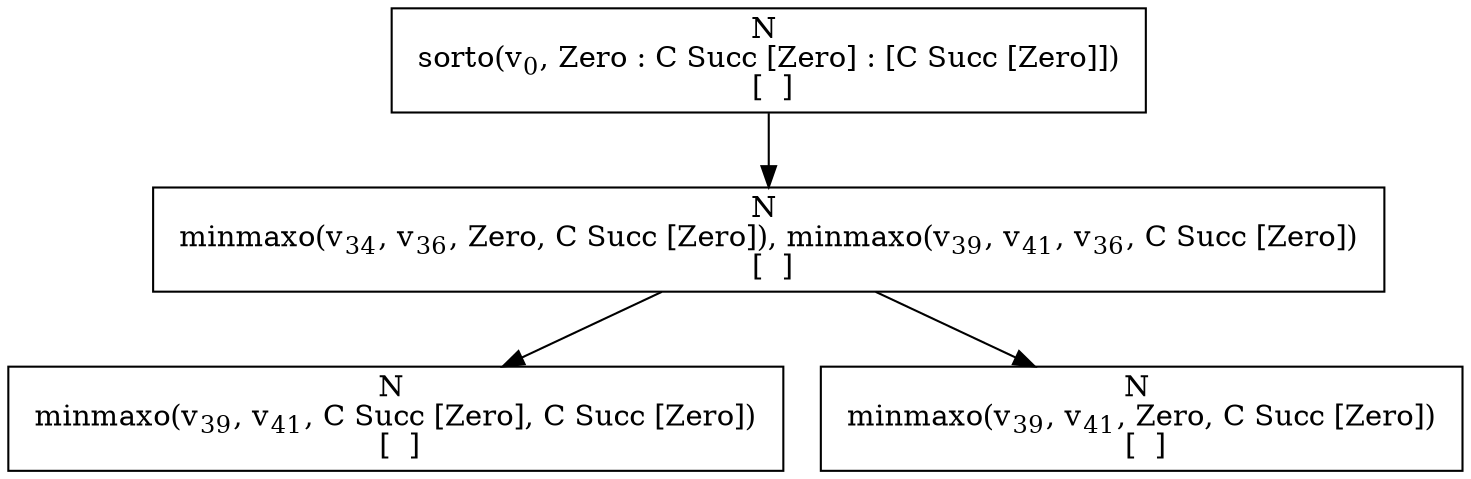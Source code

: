 digraph {
    graph [rankdir=TB
          ,bgcolor=transparent];
    node [shape=box
         ,fillcolor=white
         ,style=filled];
    0 [label=<N <BR/> sorto(v<SUB>0</SUB>, Zero : C Succ [Zero] : [C Succ [Zero]]) <BR/>  [  ] >];
    1 [label=<N <BR/> minmaxo(v<SUB>34</SUB>, v<SUB>36</SUB>, Zero, C Succ [Zero]), minmaxo(v<SUB>39</SUB>, v<SUB>41</SUB>, v<SUB>36</SUB>, C Succ [Zero]) <BR/>  [  ] >];
    2 [label=<N <BR/> minmaxo(v<SUB>39</SUB>, v<SUB>41</SUB>, C Succ [Zero], C Succ [Zero]) <BR/>  [  ] >];
    3 [label=<N <BR/> minmaxo(v<SUB>39</SUB>, v<SUB>41</SUB>, Zero, C Succ [Zero]) <BR/>  [  ] >];
    0 -> 1 [label=""];
    1 -> 2 [label=""];
    1 -> 3 [label=""];
}